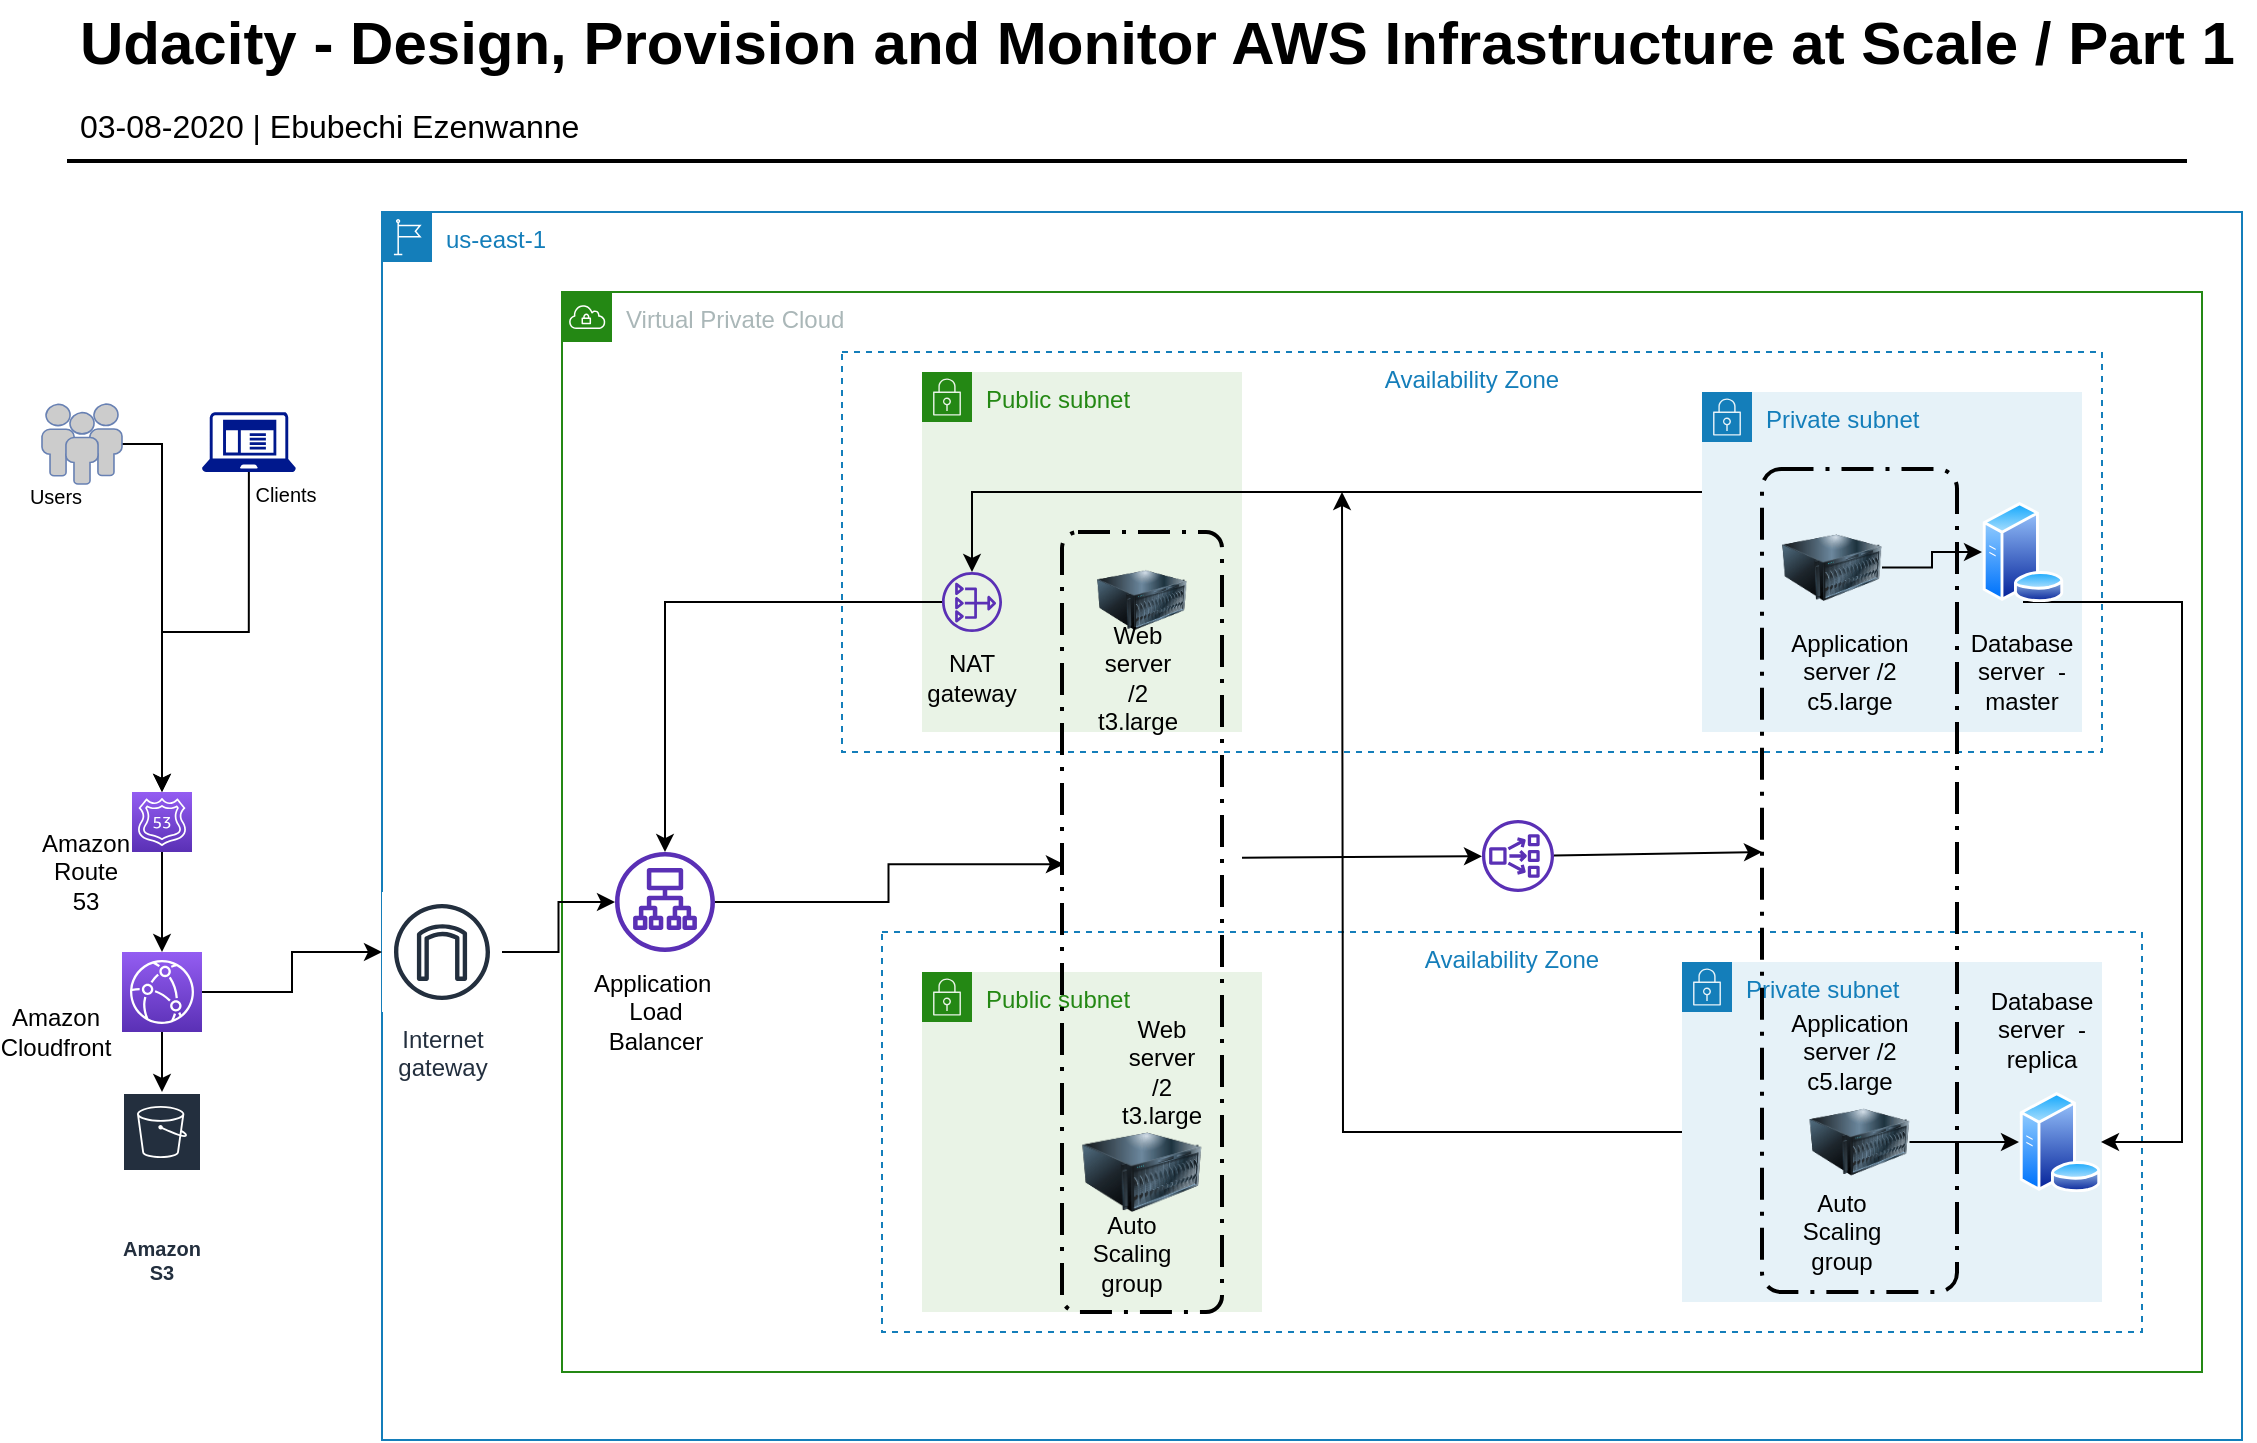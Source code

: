 <mxfile version="12.9.13" type="device" pages="2"><diagram id="Ht1M8jgEwFfnCIfOTk4-" name="Page-1"><mxGraphModel dx="2304" dy="1176" grid="1" gridSize="10" guides="1" tooltips="1" connect="1" arrows="1" fold="1" page="1" pageScale="1" pageWidth="1169" pageHeight="827" math="0" shadow="0"><root><mxCell id="0"/><mxCell id="1" parent="0"/><mxCell id="D_W_wtBVP4vPhVhCt10z-23" value="Availability Zone" style="fillColor=none;strokeColor=#147EBA;dashed=1;verticalAlign=top;fontStyle=0;fontColor=#147EBA;" vertex="1" parent="1"><mxGeometry x="460" y="530" width="630" height="200" as="geometry"/></mxCell><mxCell id="D_W_wtBVP4vPhVhCt10z-22" value="Availability Zone" style="fillColor=none;strokeColor=#147EBA;dashed=1;verticalAlign=top;fontStyle=0;fontColor=#147EBA;" vertex="1" parent="1"><mxGeometry x="440" y="240" width="630" height="200" as="geometry"/></mxCell><mxCell id="D_W_wtBVP4vPhVhCt10z-21" value="Virtual Private Cloud" style="points=[[0,0],[0.25,0],[0.5,0],[0.75,0],[1,0],[1,0.25],[1,0.5],[1,0.75],[1,1],[0.75,1],[0.5,1],[0.25,1],[0,1],[0,0.75],[0,0.5],[0,0.25]];outlineConnect=0;gradientColor=none;html=1;whiteSpace=wrap;fontSize=12;fontStyle=0;shape=mxgraph.aws4.group;grIcon=mxgraph.aws4.group_vpc;strokeColor=#248814;fillColor=none;verticalAlign=top;align=left;spacingLeft=30;fontColor=#AAB7B8;dashed=0;" vertex="1" parent="1"><mxGeometry x="300" y="210" width="820" height="540" as="geometry"/></mxCell><mxCell id="D_W_wtBVP4vPhVhCt10z-20" value="us-east-1" style="points=[[0,0],[0.25,0],[0.5,0],[0.75,0],[1,0],[1,0.25],[1,0.5],[1,0.75],[1,1],[0.75,1],[0.5,1],[0.25,1],[0,1],[0,0.75],[0,0.5],[0,0.25]];outlineConnect=0;gradientColor=none;html=1;whiteSpace=wrap;fontSize=12;fontStyle=0;shape=mxgraph.aws4.group;grIcon=mxgraph.aws4.group_region;strokeColor=#147EBA;fillColor=none;verticalAlign=top;align=left;spacingLeft=30;fontColor=#147EBA;dashed=0;" vertex="1" parent="1"><mxGeometry x="210" y="170" width="930" height="614" as="geometry"/></mxCell><mxCell id="D_W_wtBVP4vPhVhCt10z-30" value="Private subnet" style="points=[[0,0],[0.25,0],[0.5,0],[0.75,0],[1,0],[1,0.25],[1,0.5],[1,0.75],[1,1],[0.75,1],[0.5,1],[0.25,1],[0,1],[0,0.75],[0,0.5],[0,0.25]];outlineConnect=0;gradientColor=none;html=1;whiteSpace=wrap;fontSize=12;fontStyle=0;shape=mxgraph.aws4.group;grIcon=mxgraph.aws4.group_security_group;grStroke=0;strokeColor=#147EBA;fillColor=#E6F2F8;verticalAlign=top;align=left;spacingLeft=30;fontColor=#147EBA;dashed=0;" vertex="1" parent="1"><mxGeometry x="870" y="260" width="190" height="170" as="geometry"/></mxCell><mxCell id="D_W_wtBVP4vPhVhCt10z-71" style="edgeStyle=orthogonalEdgeStyle;rounded=0;orthogonalLoop=1;jettySize=auto;html=1;" edge="1" parent="1" source="D_W_wtBVP4vPhVhCt10z-31"><mxGeometry relative="1" as="geometry"><mxPoint x="690" y="310" as="targetPoint"/></mxGeometry></mxCell><mxCell id="D_W_wtBVP4vPhVhCt10z-31" value="Private subnet" style="points=[[0,0],[0.25,0],[0.5,0],[0.75,0],[1,0],[1,0.25],[1,0.5],[1,0.75],[1,1],[0.75,1],[0.5,1],[0.25,1],[0,1],[0,0.75],[0,0.5],[0,0.25]];outlineConnect=0;gradientColor=none;html=1;whiteSpace=wrap;fontSize=12;fontStyle=0;shape=mxgraph.aws4.group;grIcon=mxgraph.aws4.group_security_group;grStroke=0;strokeColor=#147EBA;fillColor=#E6F2F8;verticalAlign=top;align=left;spacingLeft=30;fontColor=#147EBA;dashed=0;" vertex="1" parent="1"><mxGeometry x="860" y="545" width="210" height="170" as="geometry"/></mxCell><mxCell id="D_W_wtBVP4vPhVhCt10z-48" value="" style="rounded=1;arcSize=10;dashed=1;fillColor=none;gradientColor=none;dashPattern=8 3 1 3;strokeWidth=2;" vertex="1" parent="1"><mxGeometry x="900" y="298.5" width="97.5" height="411.5" as="geometry"/></mxCell><mxCell id="D_W_wtBVP4vPhVhCt10z-28" value="Public subnet" style="points=[[0,0],[0.25,0],[0.5,0],[0.75,0],[1,0],[1,0.25],[1,0.5],[1,0.75],[1,1],[0.75,1],[0.5,1],[0.25,1],[0,1],[0,0.75],[0,0.5],[0,0.25]];outlineConnect=0;gradientColor=none;html=1;whiteSpace=wrap;fontSize=12;fontStyle=0;shape=mxgraph.aws4.group;grIcon=mxgraph.aws4.group_security_group;grStroke=0;strokeColor=#248814;fillColor=#E9F3E6;verticalAlign=top;align=left;spacingLeft=30;fontColor=#248814;dashed=0;" vertex="1" parent="1"><mxGeometry x="480" y="550" width="170" height="170" as="geometry"/></mxCell><mxCell id="D_W_wtBVP4vPhVhCt10z-26" value="Public subnet" style="points=[[0,0],[0.25,0],[0.5,0],[0.75,0],[1,0],[1,0.25],[1,0.5],[1,0.75],[1,1],[0.75,1],[0.5,1],[0.25,1],[0,1],[0,0.75],[0,0.5],[0,0.25]];outlineConnect=0;gradientColor=none;html=1;whiteSpace=wrap;fontSize=12;fontStyle=0;shape=mxgraph.aws4.group;grIcon=mxgraph.aws4.group_security_group;grStroke=0;strokeColor=#248814;fillColor=#E9F3E6;verticalAlign=top;align=left;spacingLeft=30;fontColor=#248814;dashed=0;" vertex="1" parent="1"><mxGeometry x="480" y="250" width="160" height="180" as="geometry"/></mxCell><mxCell id="D_W_wtBVP4vPhVhCt10z-45" value="" style="rounded=1;arcSize=10;dashed=1;fillColor=none;gradientColor=none;dashPattern=8 3 1 3;strokeWidth=2;" vertex="1" parent="1"><mxGeometry x="550" y="330" width="80" height="390" as="geometry"/></mxCell><mxCell id="-QjtrjUzRDEMRZ5MF8oH-47" value="Udacity - Design, Provision and Monitor AWS Infrastructure at Scale / Part 1" style="text;html=1;resizable=0;points=[];autosize=1;align=left;verticalAlign=top;spacingTop=-4;fontSize=30;fontStyle=1" parent="1" vertex="1"><mxGeometry x="56.5" y="64.5" width="1090" height="40" as="geometry"/></mxCell><mxCell id="-QjtrjUzRDEMRZ5MF8oH-48" value="03-08-2020 | Ebubechi Ezenwanne" style="text;html=1;resizable=0;points=[];autosize=1;align=left;verticalAlign=top;spacingTop=-4;fontSize=16;" parent="1" vertex="1"><mxGeometry x="56.5" y="114.5" width="270" height="20" as="geometry"/></mxCell><mxCell id="SCVMTBWpLvtzJIhz15lM-1" value="" style="line;strokeWidth=2;html=1;fontSize=14;" parent="1" vertex="1"><mxGeometry x="52.5" y="139.5" width="1060" height="10" as="geometry"/></mxCell><mxCell id="D_W_wtBVP4vPhVhCt10z-12" value="" style="edgeStyle=orthogonalEdgeStyle;rounded=0;orthogonalLoop=1;jettySize=auto;html=1;exitX=0.5;exitY=1;exitDx=0;exitDy=0;exitPerimeter=0;" edge="1" parent="1" source="D_W_wtBVP4vPhVhCt10z-6" target="D_W_wtBVP4vPhVhCt10z-3"><mxGeometry relative="1" as="geometry"><mxPoint x="180" y="352" as="sourcePoint"/></mxGeometry></mxCell><mxCell id="D_W_wtBVP4vPhVhCt10z-16" style="edgeStyle=orthogonalEdgeStyle;rounded=0;orthogonalLoop=1;jettySize=auto;html=1;" edge="1" parent="1" source="D_W_wtBVP4vPhVhCt10z-3" target="D_W_wtBVP4vPhVhCt10z-4"><mxGeometry relative="1" as="geometry"/></mxCell><mxCell id="D_W_wtBVP4vPhVhCt10z-3" value="" style="outlineConnect=0;fontColor=#232F3E;gradientColor=#945DF2;gradientDirection=north;fillColor=#5A30B5;strokeColor=#ffffff;dashed=0;verticalLabelPosition=bottom;verticalAlign=top;align=center;html=1;fontSize=12;fontStyle=0;aspect=fixed;shape=mxgraph.aws4.resourceIcon;resIcon=mxgraph.aws4.route_53;" vertex="1" parent="1"><mxGeometry x="85" y="460" width="30" height="30" as="geometry"/></mxCell><mxCell id="D_W_wtBVP4vPhVhCt10z-19" style="edgeStyle=orthogonalEdgeStyle;rounded=0;orthogonalLoop=1;jettySize=auto;html=1;" edge="1" parent="1" source="D_W_wtBVP4vPhVhCt10z-4" target="D_W_wtBVP4vPhVhCt10z-18"><mxGeometry relative="1" as="geometry"/></mxCell><mxCell id="D_W_wtBVP4vPhVhCt10z-25" style="edgeStyle=orthogonalEdgeStyle;rounded=0;orthogonalLoop=1;jettySize=auto;html=1;" edge="1" parent="1" source="D_W_wtBVP4vPhVhCt10z-4" target="D_W_wtBVP4vPhVhCt10z-24"><mxGeometry relative="1" as="geometry"/></mxCell><mxCell id="D_W_wtBVP4vPhVhCt10z-4" value="" style="outlineConnect=0;fontColor=#232F3E;gradientColor=#945DF2;gradientDirection=north;fillColor=#5A30B5;strokeColor=#ffffff;dashed=0;verticalLabelPosition=bottom;verticalAlign=top;align=center;html=1;fontSize=12;fontStyle=0;aspect=fixed;shape=mxgraph.aws4.resourceIcon;resIcon=mxgraph.aws4.cloudfront;" vertex="1" parent="1"><mxGeometry x="80" y="540" width="40" height="40" as="geometry"/></mxCell><mxCell id="D_W_wtBVP4vPhVhCt10z-36" style="edgeStyle=orthogonalEdgeStyle;rounded=0;orthogonalLoop=1;jettySize=auto;html=1;" edge="1" parent="1" source="D_W_wtBVP4vPhVhCt10z-5" target="D_W_wtBVP4vPhVhCt10z-32"><mxGeometry relative="1" as="geometry"/></mxCell><mxCell id="D_W_wtBVP4vPhVhCt10z-5" value="" style="outlineConnect=0;fontColor=#232F3E;gradientColor=none;fillColor=#5A30B5;strokeColor=none;dashed=0;verticalLabelPosition=bottom;verticalAlign=top;align=center;html=1;fontSize=12;fontStyle=0;aspect=fixed;pointerEvents=1;shape=mxgraph.aws4.nat_gateway;" vertex="1" parent="1"><mxGeometry x="490" y="350" width="30" height="30" as="geometry"/></mxCell><mxCell id="D_W_wtBVP4vPhVhCt10z-6" value="" style="aspect=fixed;pointerEvents=1;shadow=0;dashed=0;html=1;strokeColor=none;labelPosition=center;verticalLabelPosition=bottom;verticalAlign=top;align=center;fillColor=#00188D;shape=mxgraph.mscae.enterprise.client_application" vertex="1" parent="1"><mxGeometry x="120" y="270" width="46.88" height="30" as="geometry"/></mxCell><mxCell id="D_W_wtBVP4vPhVhCt10z-8" style="edgeStyle=orthogonalEdgeStyle;rounded=0;orthogonalLoop=1;jettySize=auto;html=1;" edge="1" parent="1" source="D_W_wtBVP4vPhVhCt10z-7" target="D_W_wtBVP4vPhVhCt10z-3"><mxGeometry relative="1" as="geometry"><mxPoint x="60" y="350" as="targetPoint"/></mxGeometry></mxCell><mxCell id="D_W_wtBVP4vPhVhCt10z-7" value="" style="fontColor=#0066CC;verticalAlign=top;verticalLabelPosition=bottom;labelPosition=center;align=center;html=1;outlineConnect=0;fillColor=#CCCCCC;strokeColor=#6881B3;gradientColor=none;gradientDirection=north;strokeWidth=2;shape=mxgraph.networks.users;" vertex="1" parent="1"><mxGeometry x="40" y="266" width="40" height="40" as="geometry"/></mxCell><mxCell id="D_W_wtBVP4vPhVhCt10z-13" value="&lt;font style=&quot;font-size: 10px&quot;&gt;Users&lt;/font&gt;" style="text;html=1;strokeColor=none;fillColor=none;align=center;verticalAlign=middle;whiteSpace=wrap;rounded=0;" vertex="1" parent="1"><mxGeometry x="42" y="307" width="10" height="10" as="geometry"/></mxCell><mxCell id="D_W_wtBVP4vPhVhCt10z-15" value="&lt;font style=&quot;font-size: 10px&quot;&gt;Clients&lt;/font&gt;" style="text;html=1;strokeColor=none;fillColor=none;align=center;verticalAlign=middle;whiteSpace=wrap;rounded=0;" vertex="1" parent="1"><mxGeometry x="156.88" y="306" width="10" height="10" as="geometry"/></mxCell><mxCell id="D_W_wtBVP4vPhVhCt10z-18" value="Amazon S3" style="outlineConnect=0;fontColor=#232F3E;gradientColor=none;strokeColor=#ffffff;fillColor=#232F3E;dashed=0;verticalLabelPosition=middle;verticalAlign=bottom;align=center;html=1;whiteSpace=wrap;fontSize=10;fontStyle=1;spacing=3;shape=mxgraph.aws4.productIcon;prIcon=mxgraph.aws4.s3;" vertex="1" parent="1"><mxGeometry x="80" y="610" width="40" height="100" as="geometry"/></mxCell><mxCell id="D_W_wtBVP4vPhVhCt10z-33" style="edgeStyle=orthogonalEdgeStyle;rounded=0;orthogonalLoop=1;jettySize=auto;html=1;" edge="1" parent="1" source="D_W_wtBVP4vPhVhCt10z-24" target="D_W_wtBVP4vPhVhCt10z-32"><mxGeometry relative="1" as="geometry"/></mxCell><mxCell id="D_W_wtBVP4vPhVhCt10z-24" value="Internet&#10;gateway" style="outlineConnect=0;fontColor=#232F3E;gradientColor=none;strokeColor=#232F3E;fillColor=#ffffff;dashed=0;verticalLabelPosition=bottom;verticalAlign=top;align=center;html=1;fontSize=12;fontStyle=0;aspect=fixed;shape=mxgraph.aws4.resourceIcon;resIcon=mxgraph.aws4.internet_gateway;" vertex="1" parent="1"><mxGeometry x="210" y="510" width="60" height="60" as="geometry"/></mxCell><mxCell id="D_W_wtBVP4vPhVhCt10z-72" style="edgeStyle=orthogonalEdgeStyle;rounded=0;orthogonalLoop=1;jettySize=auto;html=1;entryX=0.012;entryY=0.426;entryDx=0;entryDy=0;entryPerimeter=0;" edge="1" parent="1" source="D_W_wtBVP4vPhVhCt10z-32" target="D_W_wtBVP4vPhVhCt10z-45"><mxGeometry relative="1" as="geometry"/></mxCell><mxCell id="D_W_wtBVP4vPhVhCt10z-32" value="" style="outlineConnect=0;fontColor=#232F3E;gradientColor=none;fillColor=#5A30B5;strokeColor=none;dashed=0;verticalLabelPosition=bottom;verticalAlign=top;align=center;html=1;fontSize=12;fontStyle=0;aspect=fixed;pointerEvents=1;shape=mxgraph.aws4.application_load_balancer;" vertex="1" parent="1"><mxGeometry x="326.5" y="490" width="50" height="50" as="geometry"/></mxCell><mxCell id="D_W_wtBVP4vPhVhCt10z-37" value="" style="outlineConnect=0;fontColor=#232F3E;gradientColor=none;fillColor=#5A30B5;strokeColor=none;dashed=0;verticalLabelPosition=bottom;verticalAlign=top;align=center;html=1;fontSize=12;fontStyle=0;aspect=fixed;pointerEvents=1;shape=mxgraph.aws4.network_load_balancer;" vertex="1" parent="1"><mxGeometry x="760" y="474" width="36" height="36" as="geometry"/></mxCell><mxCell id="D_W_wtBVP4vPhVhCt10z-38" value="" style="image;html=1;labelBackgroundColor=#ffffff;image=img/lib/clip_art/computers/Server_128x128.png" vertex="1" parent="1"><mxGeometry x="567.5" y="348" width="45" height="32" as="geometry"/></mxCell><mxCell id="D_W_wtBVP4vPhVhCt10z-39" value="" style="image;html=1;labelBackgroundColor=#ffffff;image=img/lib/clip_art/computers/Server_128x128.png" vertex="1" parent="1"><mxGeometry x="560" y="630" width="60" height="40" as="geometry"/></mxCell><mxCell id="D_W_wtBVP4vPhVhCt10z-50" style="edgeStyle=orthogonalEdgeStyle;rounded=0;orthogonalLoop=1;jettySize=auto;html=1;" edge="1" parent="1" source="D_W_wtBVP4vPhVhCt10z-40" target="D_W_wtBVP4vPhVhCt10z-43"><mxGeometry relative="1" as="geometry"/></mxCell><mxCell id="D_W_wtBVP4vPhVhCt10z-40" value="" style="image;html=1;labelBackgroundColor=#ffffff;image=img/lib/clip_art/computers/Server_128x128.png" vertex="1" parent="1"><mxGeometry x="923.75" y="612" width="50" height="46" as="geometry"/></mxCell><mxCell id="D_W_wtBVP4vPhVhCt10z-49" style="edgeStyle=orthogonalEdgeStyle;rounded=0;orthogonalLoop=1;jettySize=auto;html=1;" edge="1" parent="1" source="D_W_wtBVP4vPhVhCt10z-41" target="D_W_wtBVP4vPhVhCt10z-42"><mxGeometry relative="1" as="geometry"/></mxCell><mxCell id="D_W_wtBVP4vPhVhCt10z-41" value="" style="image;html=1;labelBackgroundColor=#ffffff;image=img/lib/clip_art/computers/Server_128x128.png" vertex="1" parent="1"><mxGeometry x="910" y="330" width="50" height="35.5" as="geometry"/></mxCell><mxCell id="D_W_wtBVP4vPhVhCt10z-51" style="edgeStyle=orthogonalEdgeStyle;rounded=0;orthogonalLoop=1;jettySize=auto;html=1;" edge="1" parent="1" source="D_W_wtBVP4vPhVhCt10z-42" target="D_W_wtBVP4vPhVhCt10z-43"><mxGeometry relative="1" as="geometry"><Array as="points"><mxPoint x="1110" y="365"/><mxPoint x="1110" y="635"/></Array></mxGeometry></mxCell><mxCell id="D_W_wtBVP4vPhVhCt10z-42" value="" style="aspect=fixed;perimeter=ellipsePerimeter;html=1;align=center;shadow=0;dashed=0;spacingTop=3;image;image=img/lib/active_directory/database_server.svg;" vertex="1" parent="1"><mxGeometry x="1010" y="315" width="41" height="50" as="geometry"/></mxCell><mxCell id="D_W_wtBVP4vPhVhCt10z-43" value="" style="aspect=fixed;perimeter=ellipsePerimeter;html=1;align=center;shadow=0;dashed=0;spacingTop=3;image;image=img/lib/active_directory/database_server.svg;" vertex="1" parent="1"><mxGeometry x="1028.5" y="610" width="41" height="50" as="geometry"/></mxCell><mxCell id="D_W_wtBVP4vPhVhCt10z-54" value="" style="endArrow=classic;html=1;" edge="1" parent="1" source="D_W_wtBVP4vPhVhCt10z-37"><mxGeometry width="50" height="50" relative="1" as="geometry"><mxPoint x="900" y="540" as="sourcePoint"/><mxPoint x="900" y="490" as="targetPoint"/></mxGeometry></mxCell><mxCell id="D_W_wtBVP4vPhVhCt10z-55" value="Amazon&lt;br&gt;Route 53" style="text;html=1;strokeColor=none;fillColor=none;align=center;verticalAlign=middle;whiteSpace=wrap;rounded=0;" vertex="1" parent="1"><mxGeometry x="42" y="490" width="40" height="20" as="geometry"/></mxCell><mxCell id="D_W_wtBVP4vPhVhCt10z-56" value="Amazon&lt;br&gt;Cloudfront" style="text;html=1;strokeColor=none;fillColor=none;align=center;verticalAlign=middle;whiteSpace=wrap;rounded=0;" vertex="1" parent="1"><mxGeometry x="27" y="570" width="40" height="20" as="geometry"/></mxCell><mxCell id="D_W_wtBVP4vPhVhCt10z-59" value="Application&amp;nbsp;&lt;br&gt;Load Balancer" style="text;html=1;strokeColor=none;fillColor=none;align=center;verticalAlign=middle;whiteSpace=wrap;rounded=0;" vertex="1" parent="1"><mxGeometry x="326.5" y="560" width="40" height="20" as="geometry"/></mxCell><mxCell id="D_W_wtBVP4vPhVhCt10z-60" value="NAT gateway" style="text;html=1;strokeColor=none;fillColor=none;align=center;verticalAlign=middle;whiteSpace=wrap;rounded=0;" vertex="1" parent="1"><mxGeometry x="485" y="393" width="40" height="20" as="geometry"/></mxCell><mxCell id="D_W_wtBVP4vPhVhCt10z-61" value="Web server /2 t3.large" style="text;html=1;strokeColor=none;fillColor=none;align=center;verticalAlign=middle;whiteSpace=wrap;rounded=0;" vertex="1" parent="1"><mxGeometry x="567.5" y="393" width="40" height="20" as="geometry"/></mxCell><mxCell id="D_W_wtBVP4vPhVhCt10z-62" value="Web server /2 t3.large" style="text;html=1;strokeColor=none;fillColor=none;align=center;verticalAlign=middle;whiteSpace=wrap;rounded=0;" vertex="1" parent="1"><mxGeometry x="580" y="590" width="40" height="20" as="geometry"/></mxCell><mxCell id="D_W_wtBVP4vPhVhCt10z-63" value="Auto Scaling group" style="text;html=1;strokeColor=none;fillColor=none;align=center;verticalAlign=middle;whiteSpace=wrap;rounded=0;" vertex="1" parent="1"><mxGeometry x="560" y="681" width="50" height="20" as="geometry"/></mxCell><mxCell id="D_W_wtBVP4vPhVhCt10z-64" value="Application server /2 c5.large" style="text;html=1;strokeColor=none;fillColor=none;align=center;verticalAlign=middle;whiteSpace=wrap;rounded=0;" vertex="1" parent="1"><mxGeometry x="923.75" y="580" width="40" height="20" as="geometry"/></mxCell><mxCell id="D_W_wtBVP4vPhVhCt10z-65" value="Application server /2 c5.large" style="text;html=1;strokeColor=none;fillColor=none;align=center;verticalAlign=middle;whiteSpace=wrap;rounded=0;" vertex="1" parent="1"><mxGeometry x="923.75" y="390" width="40" height="20" as="geometry"/></mxCell><mxCell id="D_W_wtBVP4vPhVhCt10z-66" value="Database server&amp;nbsp; -master" style="text;html=1;strokeColor=none;fillColor=none;align=center;verticalAlign=middle;whiteSpace=wrap;rounded=0;" vertex="1" parent="1"><mxGeometry x="1010" y="390" width="40" height="20" as="geometry"/></mxCell><mxCell id="D_W_wtBVP4vPhVhCt10z-67" value="Database server&amp;nbsp; -replica" style="text;html=1;strokeColor=none;fillColor=none;align=center;verticalAlign=middle;whiteSpace=wrap;rounded=0;" vertex="1" parent="1"><mxGeometry x="1020" y="569" width="40" height="20" as="geometry"/></mxCell><mxCell id="D_W_wtBVP4vPhVhCt10z-68" value="Auto Scaling group" style="text;html=1;strokeColor=none;fillColor=none;align=center;verticalAlign=middle;whiteSpace=wrap;rounded=0;" vertex="1" parent="1"><mxGeometry x="920" y="670" width="40" height="20" as="geometry"/></mxCell><mxCell id="D_W_wtBVP4vPhVhCt10z-69" value="" style="endArrow=classic;html=1;" edge="1" parent="1" target="D_W_wtBVP4vPhVhCt10z-37"><mxGeometry width="50" height="50" relative="1" as="geometry"><mxPoint x="640.0" y="492.855" as="sourcePoint"/><mxPoint x="744" y="491.15" as="targetPoint"/></mxGeometry></mxCell><mxCell id="D_W_wtBVP4vPhVhCt10z-70" style="edgeStyle=orthogonalEdgeStyle;rounded=0;orthogonalLoop=1;jettySize=auto;html=1;" edge="1" parent="1" source="D_W_wtBVP4vPhVhCt10z-30" target="D_W_wtBVP4vPhVhCt10z-5"><mxGeometry relative="1" as="geometry"><Array as="points"><mxPoint x="505" y="310"/></Array></mxGeometry></mxCell></root></mxGraphModel></diagram><diagram id="MHins71Fz799DDpuhMlm" name="Page-2"><mxGraphModel dx="653" dy="333" grid="1" gridSize="10" guides="1" tooltips="1" connect="1" arrows="1" fold="1" page="1" pageScale="1" pageWidth="4681" pageHeight="3300" math="0" shadow="0"><root><mxCell id="s2FtHSnac-Qa83fE8zbI-0"/><mxCell id="s2FtHSnac-Qa83fE8zbI-1" parent="s2FtHSnac-Qa83fE8zbI-0"/><mxCell id="IVkrPTC7qc0TLeMbQpOW-5" value="AWS Cloud" style="points=[[0,0],[0.25,0],[0.5,0],[0.75,0],[1,0],[1,0.25],[1,0.5],[1,0.75],[1,1],[0.75,1],[0.5,1],[0.25,1],[0,1],[0,0.75],[0,0.5],[0,0.25]];outlineConnect=0;gradientColor=none;html=1;whiteSpace=wrap;fontSize=12;fontStyle=0;shape=mxgraph.aws4.group;grIcon=mxgraph.aws4.group_aws_cloud_alt;strokeColor=#232F3E;fillColor=none;verticalAlign=top;align=left;spacingLeft=30;fontColor=#232F3E;dashed=0;" vertex="1" parent="s2FtHSnac-Qa83fE8zbI-1"><mxGeometry x="180" y="190" width="1080" height="510" as="geometry"/></mxCell><mxCell id="o2Q52vO1sMJW2zHLN8H9-0" value="Udacity - Design, Provision and Monitor AWS Infrastructure at Scale / Part 2" style="text;html=1;resizable=0;points=[];autosize=1;align=left;verticalAlign=top;spacingTop=-4;fontSize=30;fontStyle=1" vertex="1" parent="s2FtHSnac-Qa83fE8zbI-1"><mxGeometry x="56.5" y="64.5" width="1090" height="40" as="geometry"/></mxCell><mxCell id="o2Q52vO1sMJW2zHLN8H9-1" value="03-08-2020 | Ebubechi Ezenwanne" style="text;html=1;resizable=0;points=[];autosize=1;align=left;verticalAlign=top;spacingTop=-4;fontSize=16;" vertex="1" parent="s2FtHSnac-Qa83fE8zbI-1"><mxGeometry x="56.5" y="114.5" width="270" height="20" as="geometry"/></mxCell><mxCell id="o2Q52vO1sMJW2zHLN8H9-2" value="" style="line;strokeWidth=2;html=1;fontSize=14;" vertex="1" parent="s2FtHSnac-Qa83fE8zbI-1"><mxGeometry x="52.5" y="139.5" width="1060" height="10" as="geometry"/></mxCell><mxCell id="IVkrPTC7qc0TLeMbQpOW-20" style="edgeStyle=orthogonalEdgeStyle;rounded=0;orthogonalLoop=1;jettySize=auto;html=1;" edge="1" parent="s2FtHSnac-Qa83fE8zbI-1" source="ZtlS3XnT1BmfSzCiNC9i-0" target="ZtlS3XnT1BmfSzCiNC9i-1"><mxGeometry relative="1" as="geometry"/></mxCell><mxCell id="ZtlS3XnT1BmfSzCiNC9i-0" value="" style="outlineConnect=0;fontColor=#232F3E;gradientColor=#945DF2;gradientDirection=north;fillColor=#5A30B5;strokeColor=#ffffff;dashed=0;verticalLabelPosition=bottom;verticalAlign=top;align=center;html=1;fontSize=12;fontStyle=0;aspect=fixed;shape=mxgraph.aws4.resourceIcon;resIcon=mxgraph.aws4.route_53;" vertex="1" parent="s2FtHSnac-Qa83fE8zbI-1"><mxGeometry x="220" y="370" width="60" height="60" as="geometry"/></mxCell><mxCell id="IVkrPTC7qc0TLeMbQpOW-21" style="edgeStyle=orthogonalEdgeStyle;rounded=0;orthogonalLoop=1;jettySize=auto;html=1;" edge="1" parent="s2FtHSnac-Qa83fE8zbI-1" source="ZtlS3XnT1BmfSzCiNC9i-1" target="IVkrPTC7qc0TLeMbQpOW-10"><mxGeometry relative="1" as="geometry"/></mxCell><mxCell id="ZtlS3XnT1BmfSzCiNC9i-1" value="" style="outlineConnect=0;fontColor=#232F3E;gradientColor=#945DF2;gradientDirection=north;fillColor=#5A30B5;strokeColor=#ffffff;dashed=0;verticalLabelPosition=bottom;verticalAlign=top;align=center;html=1;fontSize=12;fontStyle=0;aspect=fixed;shape=mxgraph.aws4.resourceIcon;resIcon=mxgraph.aws4.cloudfront;" vertex="1" parent="s2FtHSnac-Qa83fE8zbI-1"><mxGeometry x="409.88" y="370" width="60" height="60" as="geometry"/></mxCell><mxCell id="IVkrPTC7qc0TLeMbQpOW-19" style="edgeStyle=orthogonalEdgeStyle;rounded=0;orthogonalLoop=1;jettySize=auto;html=1;" edge="1" parent="s2FtHSnac-Qa83fE8zbI-1" source="ZtlS3XnT1BmfSzCiNC9i-2" target="ZtlS3XnT1BmfSzCiNC9i-0"><mxGeometry relative="1" as="geometry"/></mxCell><mxCell id="ZtlS3XnT1BmfSzCiNC9i-2" value="" style="aspect=fixed;pointerEvents=1;shadow=0;dashed=0;html=1;strokeColor=none;labelPosition=center;verticalLabelPosition=bottom;verticalAlign=top;align=center;fillColor=#00188D;shape=mxgraph.mscae.enterprise.client_application" vertex="1" parent="s2FtHSnac-Qa83fE8zbI-1"><mxGeometry x="33.12" y="430" width="62.51" height="40" as="geometry"/></mxCell><mxCell id="IVkrPTC7qc0TLeMbQpOW-18" style="edgeStyle=orthogonalEdgeStyle;rounded=0;orthogonalLoop=1;jettySize=auto;html=1;exitX=0.5;exitY=1;exitDx=0;exitDy=0;exitPerimeter=0;" edge="1" parent="s2FtHSnac-Qa83fE8zbI-1" source="ZtlS3XnT1BmfSzCiNC9i-3" target="ZtlS3XnT1BmfSzCiNC9i-0"><mxGeometry relative="1" as="geometry"><mxPoint x="100" y="390" as="targetPoint"/></mxGeometry></mxCell><mxCell id="ZtlS3XnT1BmfSzCiNC9i-3" value="" style="fontColor=#0066CC;verticalAlign=top;verticalLabelPosition=bottom;labelPosition=center;align=center;html=1;outlineConnect=0;fillColor=#CCCCCC;strokeColor=#6881B3;gradientColor=none;gradientDirection=north;strokeWidth=2;shape=mxgraph.networks.users;" vertex="1" parent="s2FtHSnac-Qa83fE8zbI-1"><mxGeometry x="40" y="266" width="60" height="54" as="geometry"/></mxCell><mxCell id="IVkrPTC7qc0TLeMbQpOW-22" style="edgeStyle=orthogonalEdgeStyle;rounded=0;orthogonalLoop=1;jettySize=auto;html=1;" edge="1" parent="s2FtHSnac-Qa83fE8zbI-1" source="ZtlS3XnT1BmfSzCiNC9i-4" target="ZtlS3XnT1BmfSzCiNC9i-1"><mxGeometry relative="1" as="geometry"/></mxCell><mxCell id="ZtlS3XnT1BmfSzCiNC9i-4" value="Amazon S3" style="outlineConnect=0;fontColor=#232F3E;gradientColor=none;strokeColor=#ffffff;fillColor=#232F3E;dashed=0;verticalLabelPosition=middle;verticalAlign=bottom;align=center;html=1;whiteSpace=wrap;fontSize=10;fontStyle=1;spacing=3;shape=mxgraph.aws4.productIcon;prIcon=mxgraph.aws4.s3;" vertex="1" parent="s2FtHSnac-Qa83fE8zbI-1"><mxGeometry x="404.88" y="540" width="70" height="110" as="geometry"/></mxCell><mxCell id="IVkrPTC7qc0TLeMbQpOW-0" value="&lt;font style=&quot;font-size: 10px&quot;&gt;Users&lt;/font&gt;" style="text;html=1;strokeColor=none;fillColor=none;align=center;verticalAlign=middle;whiteSpace=wrap;rounded=0;" vertex="1" parent="s2FtHSnac-Qa83fE8zbI-1"><mxGeometry x="40" y="320" width="30" height="10" as="geometry"/></mxCell><mxCell id="IVkrPTC7qc0TLeMbQpOW-1" value="&lt;font style=&quot;font-size: 10px&quot;&gt;Clients&lt;/font&gt;" style="text;html=1;strokeColor=none;fillColor=none;align=center;verticalAlign=middle;whiteSpace=wrap;rounded=0;" vertex="1" parent="s2FtHSnac-Qa83fE8zbI-1"><mxGeometry x="28.25" y="490" width="53.5" height="30" as="geometry"/></mxCell><mxCell id="IVkrPTC7qc0TLeMbQpOW-2" value="Amazon&lt;br&gt;Route 53" style="text;html=1;strokeColor=none;fillColor=none;align=center;verticalAlign=middle;whiteSpace=wrap;rounded=0;" vertex="1" parent="s2FtHSnac-Qa83fE8zbI-1"><mxGeometry x="230" y="454" width="40" height="20" as="geometry"/></mxCell><mxCell id="IVkrPTC7qc0TLeMbQpOW-3" value="Amazon&lt;br&gt;Cloudfront" style="text;html=1;strokeColor=none;fillColor=none;align=center;verticalAlign=middle;whiteSpace=wrap;rounded=0;" vertex="1" parent="s2FtHSnac-Qa83fE8zbI-1"><mxGeometry x="415" y="454" width="40" height="20" as="geometry"/></mxCell><mxCell id="IVkrPTC7qc0TLeMbQpOW-25" style="edgeStyle=orthogonalEdgeStyle;rounded=0;orthogonalLoop=1;jettySize=auto;html=1;" edge="1" parent="s2FtHSnac-Qa83fE8zbI-1" source="IVkrPTC7qc0TLeMbQpOW-9" target="IVkrPTC7qc0TLeMbQpOW-14"><mxGeometry relative="1" as="geometry"/></mxCell><mxCell id="IVkrPTC7qc0TLeMbQpOW-9" value="AWS Lambda" style="outlineConnect=0;fontColor=#232F3E;gradientColor=none;strokeColor=#ffffff;fillColor=#232F3E;dashed=0;verticalLabelPosition=middle;verticalAlign=bottom;align=center;html=1;whiteSpace=wrap;fontSize=10;fontStyle=1;spacing=3;shape=mxgraph.aws4.productIcon;prIcon=mxgraph.aws4.lambda;" vertex="1" parent="s2FtHSnac-Qa83fE8zbI-1"><mxGeometry x="760" y="366" width="80" height="100" as="geometry"/></mxCell><mxCell id="IVkrPTC7qc0TLeMbQpOW-24" style="edgeStyle=orthogonalEdgeStyle;rounded=0;orthogonalLoop=1;jettySize=auto;html=1;" edge="1" parent="s2FtHSnac-Qa83fE8zbI-1" source="IVkrPTC7qc0TLeMbQpOW-10" target="IVkrPTC7qc0TLeMbQpOW-9"><mxGeometry relative="1" as="geometry"/></mxCell><mxCell id="IVkrPTC7qc0TLeMbQpOW-10" value="Amazon API Gateway" style="outlineConnect=0;fontColor=#232F3E;gradientColor=none;strokeColor=#ffffff;fillColor=#232F3E;dashed=0;verticalLabelPosition=middle;verticalAlign=bottom;align=center;html=1;whiteSpace=wrap;fontSize=10;fontStyle=1;spacing=3;shape=mxgraph.aws4.productIcon;prIcon=mxgraph.aws4.api_gateway;" vertex="1" parent="s2FtHSnac-Qa83fE8zbI-1"><mxGeometry x="580" y="370" width="80" height="110" as="geometry"/></mxCell><mxCell id="IVkrPTC7qc0TLeMbQpOW-23" style="edgeStyle=orthogonalEdgeStyle;rounded=0;orthogonalLoop=1;jettySize=auto;html=1;" edge="1" parent="s2FtHSnac-Qa83fE8zbI-1" source="IVkrPTC7qc0TLeMbQpOW-13" target="IVkrPTC7qc0TLeMbQpOW-10"><mxGeometry relative="1" as="geometry"/></mxCell><mxCell id="IVkrPTC7qc0TLeMbQpOW-13" value="Amazon Cognito" style="outlineConnect=0;fontColor=#232F3E;gradientColor=none;strokeColor=#ffffff;fillColor=#232F3E;dashed=0;verticalLabelPosition=middle;verticalAlign=bottom;align=center;html=1;whiteSpace=wrap;fontSize=10;fontStyle=1;spacing=3;shape=mxgraph.aws4.productIcon;prIcon=mxgraph.aws4.cognito;" vertex="1" parent="s2FtHSnac-Qa83fE8zbI-1"><mxGeometry x="580" y="200" width="80" height="110" as="geometry"/></mxCell><mxCell id="IVkrPTC7qc0TLeMbQpOW-14" value="" style="outlineConnect=0;dashed=0;verticalLabelPosition=bottom;verticalAlign=top;align=center;html=1;shape=mxgraph.aws3.dynamo_db;fillColor=#2E73B8;gradientColor=none;" vertex="1" parent="s2FtHSnac-Qa83fE8zbI-1"><mxGeometry x="970" y="375.5" width="72" height="81" as="geometry"/></mxCell><mxCell id="IVkrPTC7qc0TLeMbQpOW-15" value="DynamodDB" style="text;html=1;strokeColor=none;fillColor=none;align=center;verticalAlign=middle;whiteSpace=wrap;rounded=0;" vertex="1" parent="s2FtHSnac-Qa83fE8zbI-1"><mxGeometry x="986" y="480" width="40" height="20" as="geometry"/></mxCell></root></mxGraphModel></diagram></mxfile>